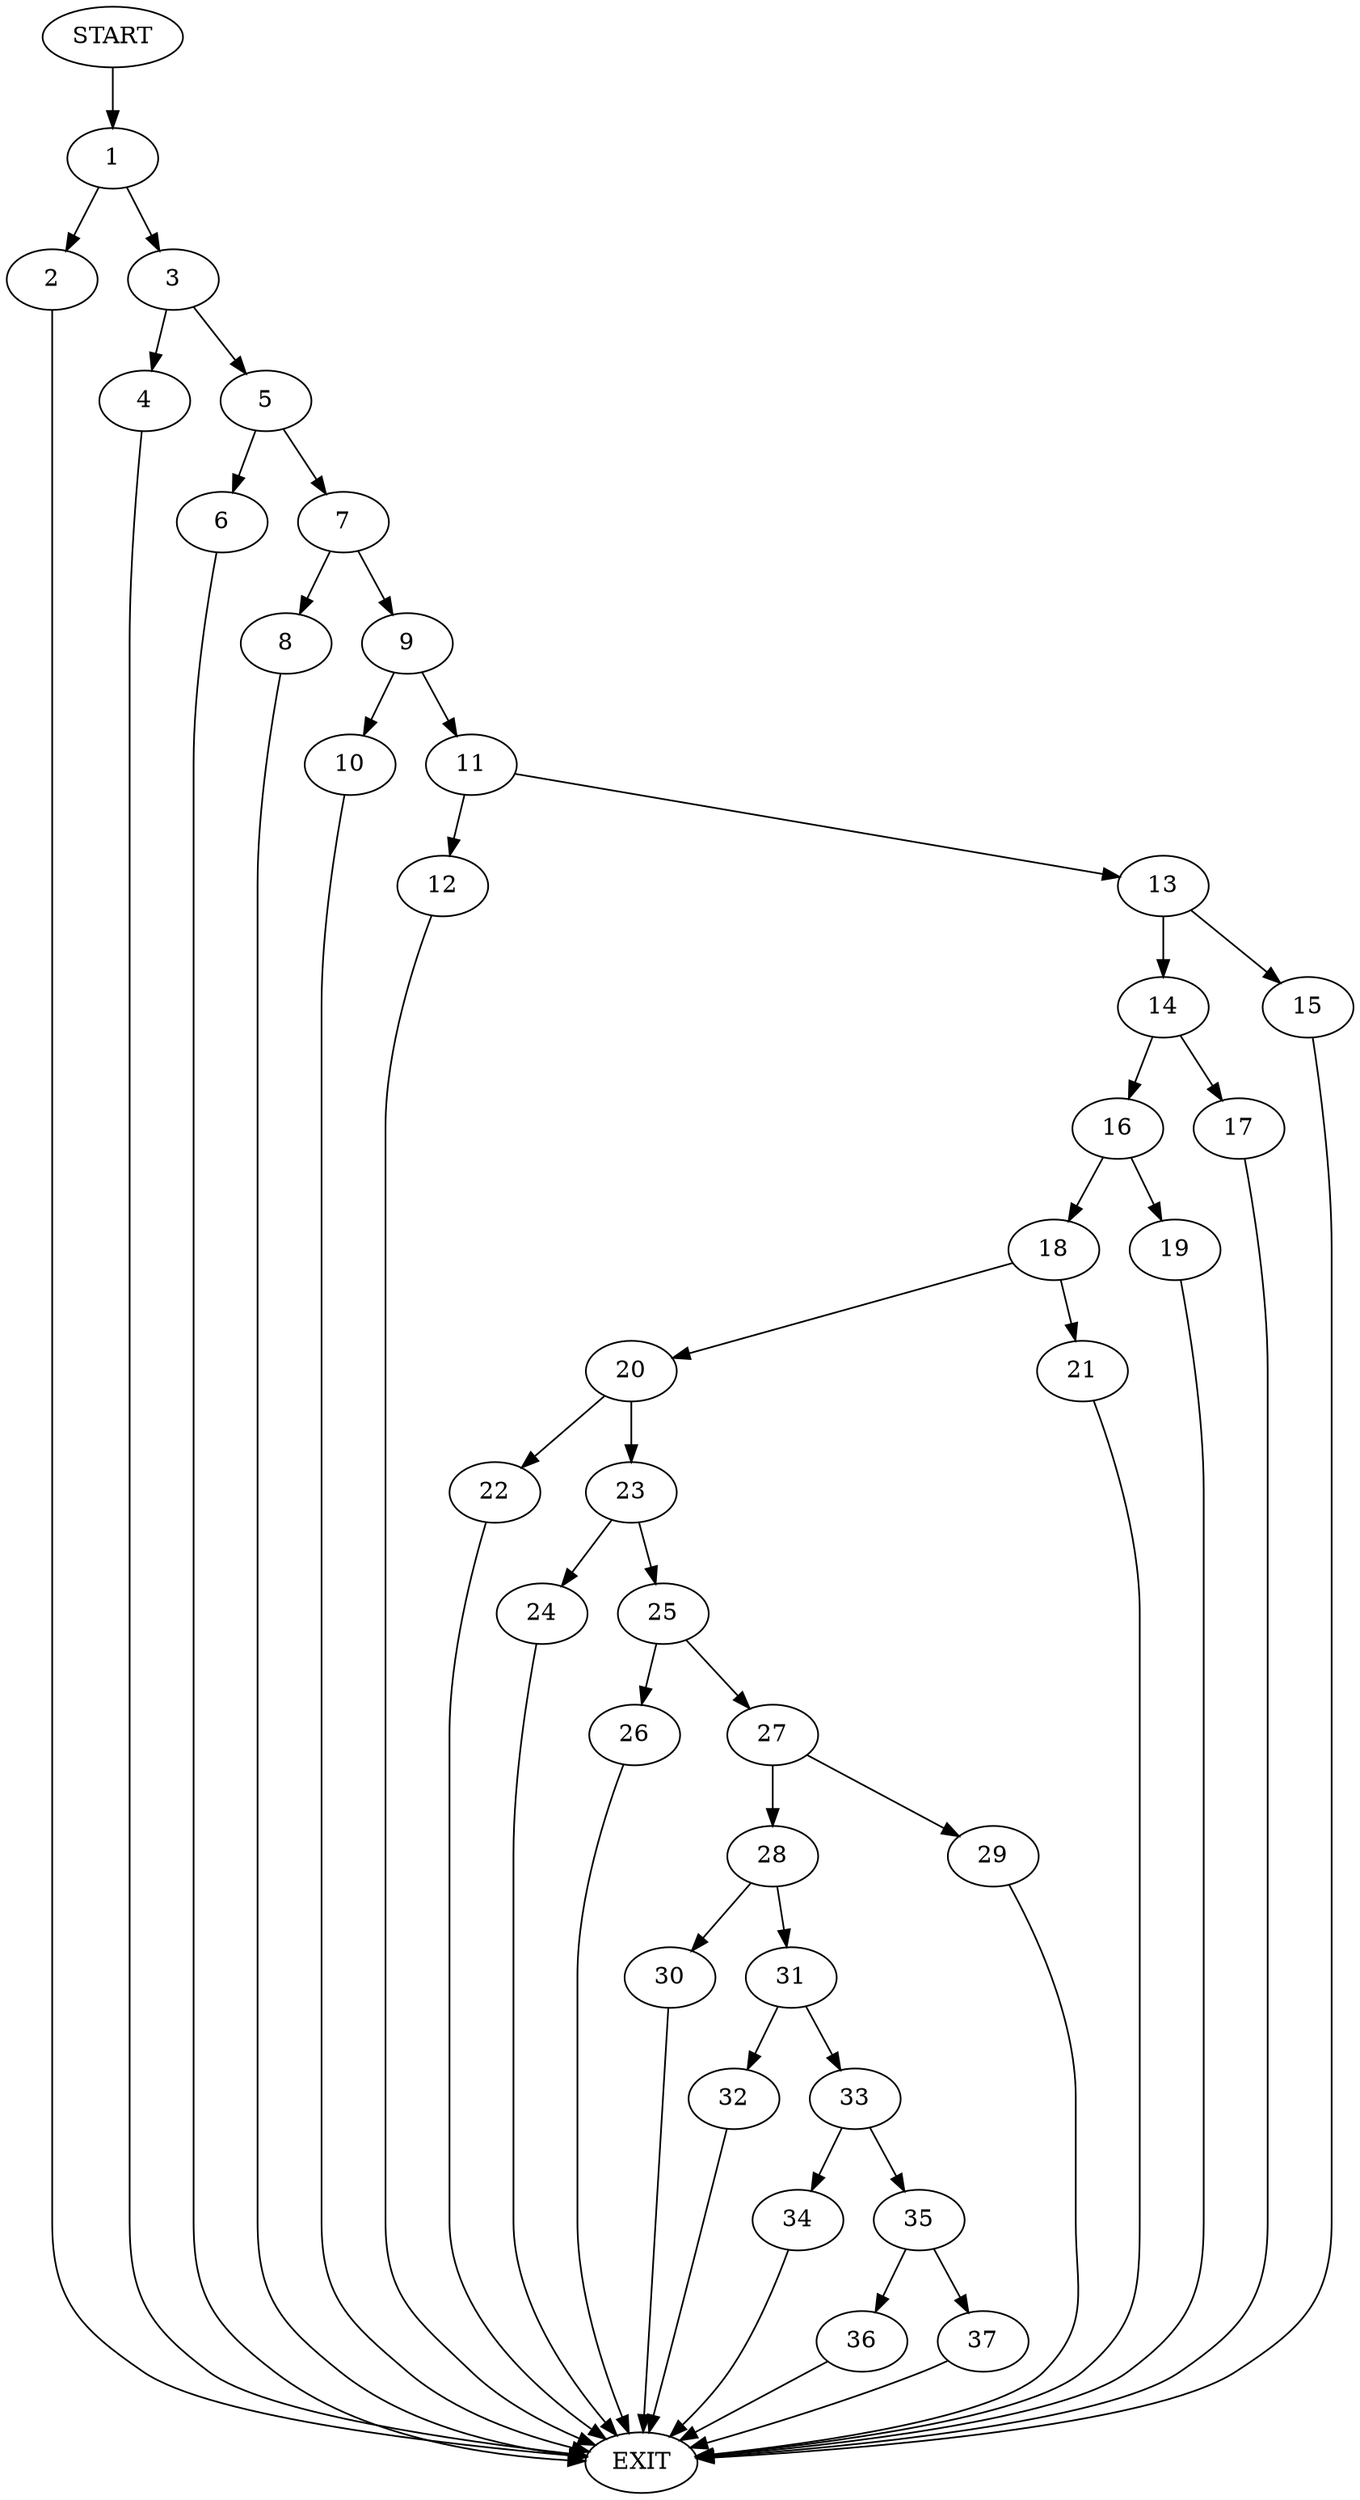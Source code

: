 digraph {
0 [label="START"]
38 [label="EXIT"]
0 -> 1
1 -> 2
1 -> 3
2 -> 38
3 -> 4
3 -> 5
5 -> 6
5 -> 7
4 -> 38
7 -> 8
7 -> 9
6 -> 38
9 -> 10
9 -> 11
8 -> 38
10 -> 38
11 -> 12
11 -> 13
13 -> 14
13 -> 15
12 -> 38
15 -> 38
14 -> 16
14 -> 17
16 -> 18
16 -> 19
17 -> 38
18 -> 20
18 -> 21
19 -> 38
20 -> 22
20 -> 23
21 -> 38
23 -> 24
23 -> 25
22 -> 38
24 -> 38
25 -> 26
25 -> 27
27 -> 28
27 -> 29
26 -> 38
28 -> 30
28 -> 31
29 -> 38
31 -> 32
31 -> 33
30 -> 38
33 -> 34
33 -> 35
32 -> 38
35 -> 36
35 -> 37
34 -> 38
37 -> 38
36 -> 38
}
